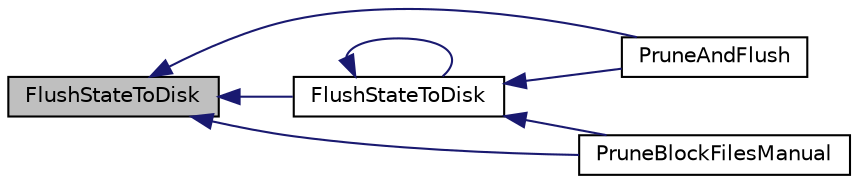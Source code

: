 digraph "FlushStateToDisk"
{
  edge [fontname="Helvetica",fontsize="10",labelfontname="Helvetica",labelfontsize="10"];
  node [fontname="Helvetica",fontsize="10",shape=record];
  rankdir="LR";
  Node43 [label="FlushStateToDisk",height=0.2,width=0.4,color="black", fillcolor="grey75", style="filled", fontcolor="black"];
  Node43 -> Node44 [dir="back",color="midnightblue",fontsize="10",style="solid",fontname="Helvetica"];
  Node44 [label="FlushStateToDisk",height=0.2,width=0.4,color="black", fillcolor="white", style="filled",URL="$validation_8h.html#a0d01c135cc5a05475e3dc3910c9888da",tooltip="Flush all state, indexes and buffers to disk. "];
  Node44 -> Node44 [dir="back",color="midnightblue",fontsize="10",style="solid",fontname="Helvetica"];
  Node44 -> Node45 [dir="back",color="midnightblue",fontsize="10",style="solid",fontname="Helvetica"];
  Node45 [label="PruneAndFlush",height=0.2,width=0.4,color="black", fillcolor="white", style="filled",URL="$validation_8h.html#afccc404d3f648d7834ee7522ca348b41",tooltip="Prune block files and flush state to disk. "];
  Node44 -> Node46 [dir="back",color="midnightblue",fontsize="10",style="solid",fontname="Helvetica"];
  Node46 [label="PruneBlockFilesManual",height=0.2,width=0.4,color="black", fillcolor="white", style="filled",URL="$validation_8h.html#a173f79e71650a53a095bc1d88d77d6f9",tooltip="Prune block files up to a given height. "];
  Node43 -> Node45 [dir="back",color="midnightblue",fontsize="10",style="solid",fontname="Helvetica"];
  Node43 -> Node46 [dir="back",color="midnightblue",fontsize="10",style="solid",fontname="Helvetica"];
}

